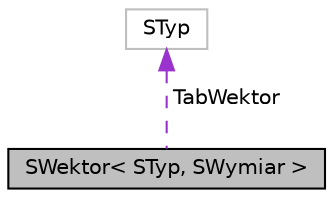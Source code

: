 digraph "SWektor&lt; STyp, SWymiar &gt;"
{
  edge [fontname="Helvetica",fontsize="10",labelfontname="Helvetica",labelfontsize="10"];
  node [fontname="Helvetica",fontsize="10",shape=record];
  Node1 [label="SWektor\< STyp, SWymiar \>",height=0.2,width=0.4,color="black", fillcolor="grey75", style="filled", fontcolor="black"];
  Node2 -> Node1 [dir="back",color="darkorchid3",fontsize="10",style="dashed",label=" TabWektor" ,fontname="Helvetica"];
  Node2 [label="STyp",height=0.2,width=0.4,color="grey75", fillcolor="white", style="filled"];
}
